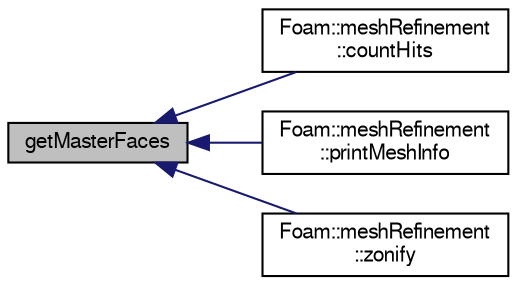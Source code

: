 digraph "getMasterFaces"
{
  bgcolor="transparent";
  edge [fontname="FreeSans",fontsize="10",labelfontname="FreeSans",labelfontsize="10"];
  node [fontname="FreeSans",fontsize="10",shape=record];
  rankdir="LR";
  Node1 [label="getMasterFaces",height=0.2,width=0.4,color="black", fillcolor="grey75", style="filled" fontcolor="black"];
  Node1 -> Node2 [dir="back",color="midnightblue",fontsize="10",style="solid",fontname="FreeSans"];
  Node2 [label="Foam::meshRefinement\l::countHits",height=0.2,width=0.4,color="black",URL="$a01428.html#a38b210478b6ed87639526bb88d11c147",tooltip="Count number of intersections (local) "];
  Node1 -> Node3 [dir="back",color="midnightblue",fontsize="10",style="solid",fontname="FreeSans"];
  Node3 [label="Foam::meshRefinement\l::printMeshInfo",height=0.2,width=0.4,color="black",URL="$a01428.html#a518397ff0812ee208b5ccc9e4fa51f42",tooltip="Print some mesh stats. "];
  Node1 -> Node4 [dir="back",color="midnightblue",fontsize="10",style="solid",fontname="FreeSans"];
  Node4 [label="Foam::meshRefinement\l::zonify",height=0.2,width=0.4,color="black",URL="$a01428.html#a90cf965dfe02eb20f11a4a8c6035747f",tooltip="Put faces/cells into zones according to surface specification. "];
}
